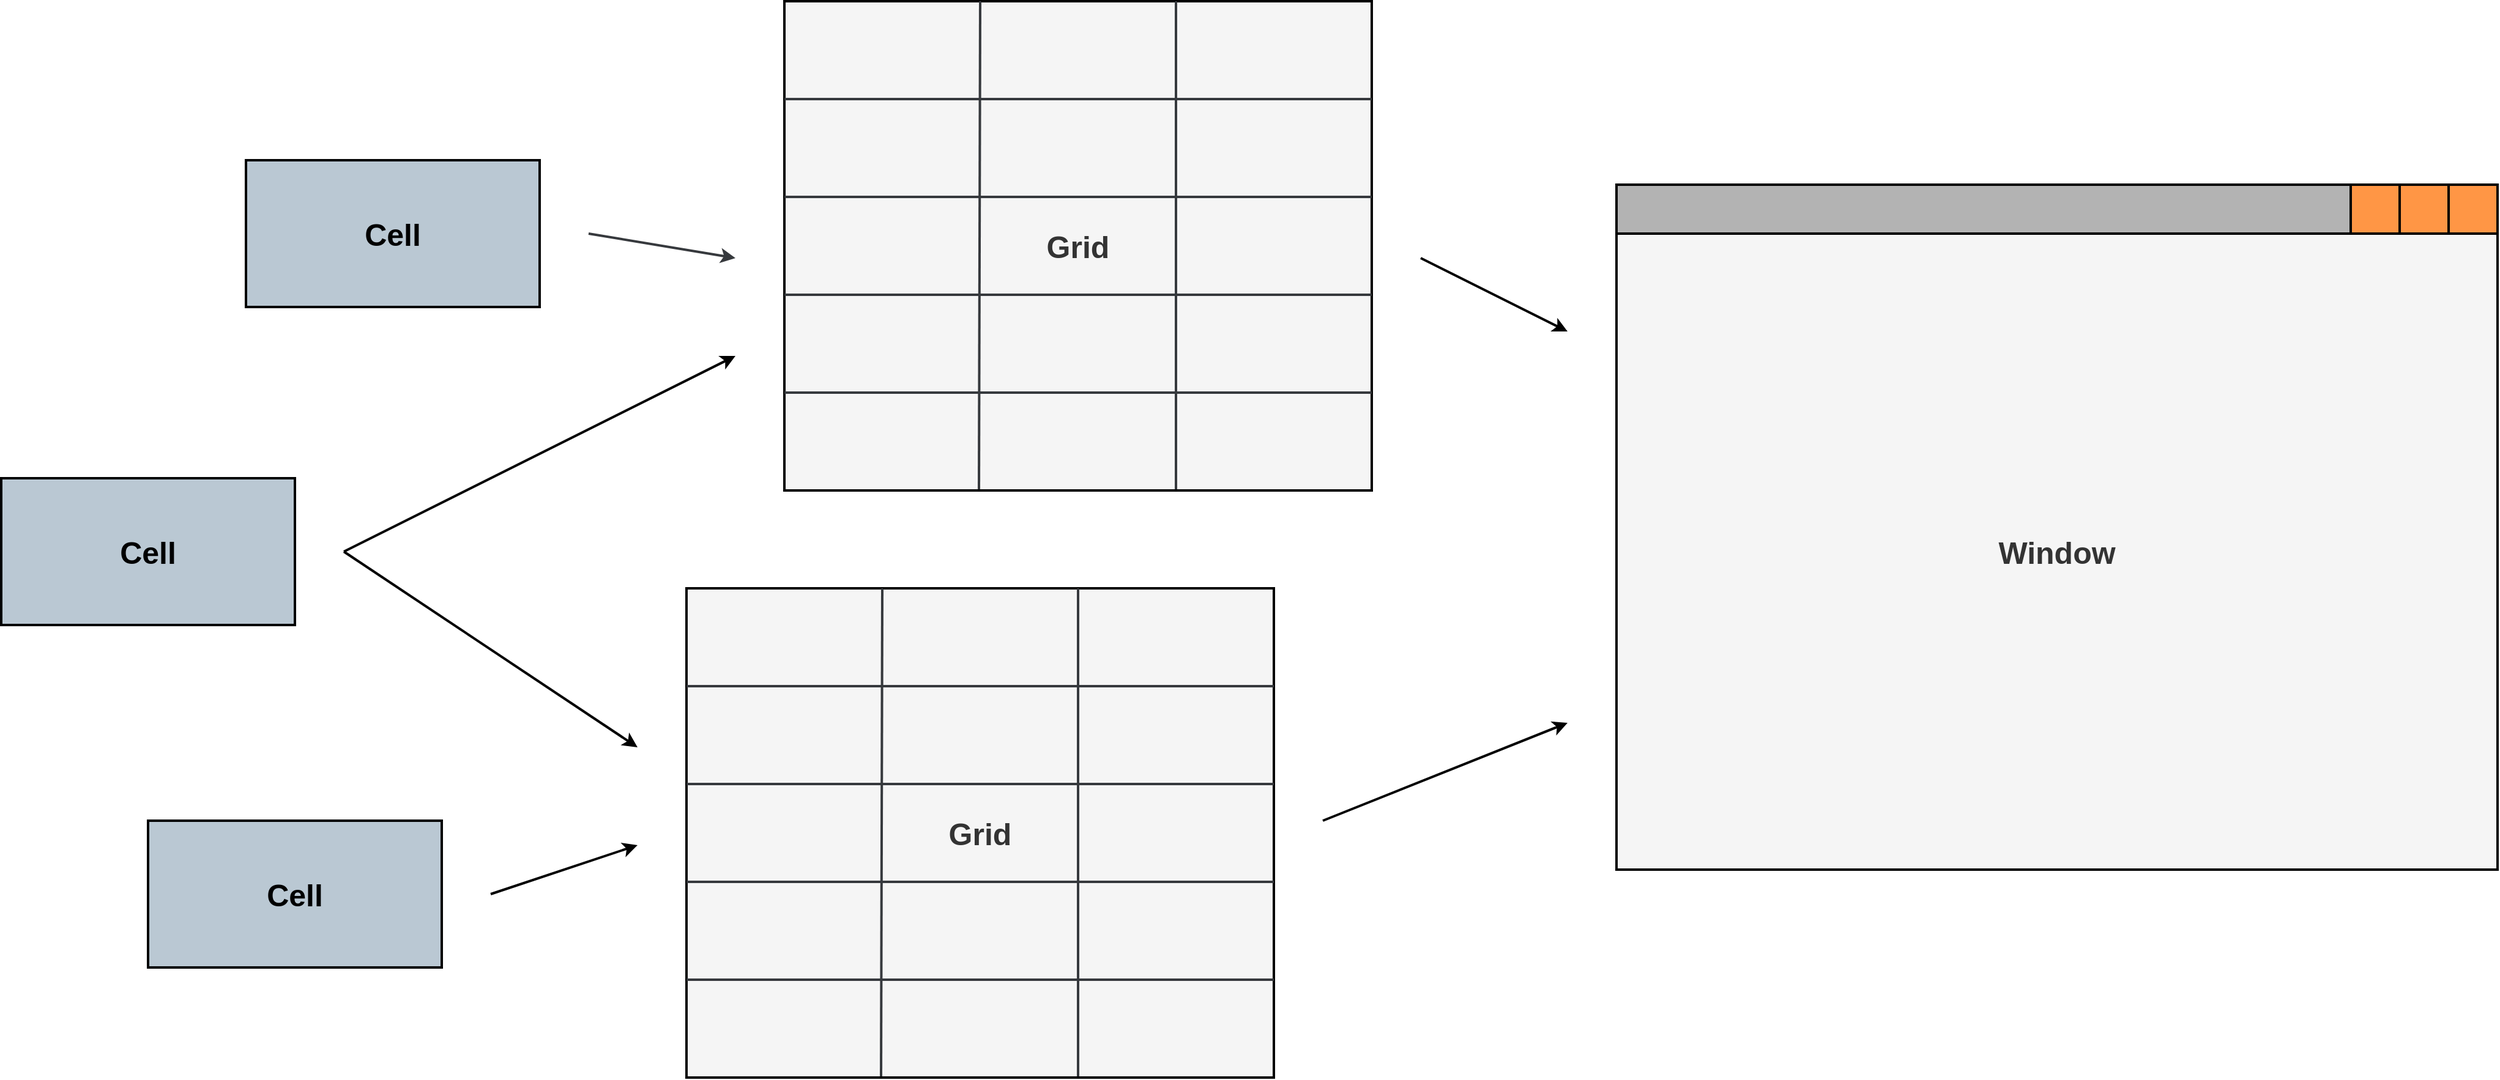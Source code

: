 <mxfile version="24.4.15" type="device">
  <diagram name="Page-1" id="H2zzztFTEyXOBHK_RFsP">
    <mxGraphModel dx="3059" dy="1483" grid="0" gridSize="10" guides="1" tooltips="1" connect="1" arrows="1" fold="1" page="0" pageScale="1" pageWidth="827" pageHeight="1169" math="0" shadow="0">
      <root>
        <mxCell id="0" />
        <mxCell id="1" parent="0" />
        <mxCell id="a0bD7WSFnXYC4KQkWtj7-2" value="Cell" style="rounded=0;whiteSpace=wrap;html=1;fontSize=25;fillColor=#bac8d3;strokeColor=#000000;strokeWidth=2;fontStyle=1" vertex="1" parent="1">
          <mxGeometry x="-80" y="860" width="240" height="120" as="geometry" />
        </mxCell>
        <mxCell id="a0bD7WSFnXYC4KQkWtj7-3" value="Grid" style="rounded=0;whiteSpace=wrap;html=1;fontSize=25;strokeWidth=2;fillColor=#f5f5f5;fontColor=#333333;strokeColor=#000000;fontStyle=1" vertex="1" parent="1">
          <mxGeometry x="440" y="190" width="480" height="400" as="geometry" />
        </mxCell>
        <mxCell id="a0bD7WSFnXYC4KQkWtj7-4" value="" style="endArrow=none;html=1;rounded=0;fontSize=25;fillColor=#f9f7ed;strokeColor=#36393d;strokeWidth=2;fontStyle=1" edge="1" parent="1">
          <mxGeometry width="50" height="50" relative="1" as="geometry">
            <mxPoint x="600" y="190" as="sourcePoint" />
            <mxPoint x="599" y="589" as="targetPoint" />
          </mxGeometry>
        </mxCell>
        <mxCell id="a0bD7WSFnXYC4KQkWtj7-5" value="" style="endArrow=none;html=1;rounded=0;fontSize=25;fillColor=#f9f7ed;strokeColor=#36393d;strokeWidth=2;fontStyle=1" edge="1" parent="1">
          <mxGeometry width="50" height="50" relative="1" as="geometry">
            <mxPoint x="760" y="190" as="sourcePoint" />
            <mxPoint x="760" y="589" as="targetPoint" />
          </mxGeometry>
        </mxCell>
        <mxCell id="a0bD7WSFnXYC4KQkWtj7-6" value="" style="endArrow=none;html=1;rounded=0;fontSize=25;fillColor=#f9f7ed;strokeColor=#36393d;strokeWidth=2;fontStyle=1" edge="1" parent="1">
          <mxGeometry width="50" height="50" relative="1" as="geometry">
            <mxPoint x="440" y="510" as="sourcePoint" />
            <mxPoint x="920" y="510" as="targetPoint" />
          </mxGeometry>
        </mxCell>
        <mxCell id="a0bD7WSFnXYC4KQkWtj7-7" value="" style="endArrow=none;html=1;rounded=0;fontSize=25;fillColor=#f9f7ed;strokeColor=#36393d;strokeWidth=2;fontStyle=1" edge="1" parent="1">
          <mxGeometry width="50" height="50" relative="1" as="geometry">
            <mxPoint x="440" y="430" as="sourcePoint" />
            <mxPoint x="920" y="430" as="targetPoint" />
          </mxGeometry>
        </mxCell>
        <mxCell id="a0bD7WSFnXYC4KQkWtj7-8" value="" style="endArrow=none;html=1;rounded=0;fontSize=25;fillColor=#f9f7ed;strokeColor=#36393d;strokeWidth=2;fontStyle=1" edge="1" parent="1">
          <mxGeometry width="50" height="50" relative="1" as="geometry">
            <mxPoint x="440" y="270" as="sourcePoint" />
            <mxPoint x="920" y="270" as="targetPoint" />
          </mxGeometry>
        </mxCell>
        <mxCell id="a0bD7WSFnXYC4KQkWtj7-15" value="" style="endArrow=none;html=1;rounded=0;fontSize=25;fillColor=#f9f7ed;strokeColor=#36393d;strokeWidth=2;fontStyle=1" edge="1" parent="1">
          <mxGeometry width="50" height="50" relative="1" as="geometry">
            <mxPoint x="440" y="350" as="sourcePoint" />
            <mxPoint x="920" y="350" as="targetPoint" />
          </mxGeometry>
        </mxCell>
        <mxCell id="a0bD7WSFnXYC4KQkWtj7-20" value="Window" style="rounded=0;whiteSpace=wrap;html=1;fontSize=25;fillColor=#f5f5f5;fontColor=#333333;strokeColor=#000000;strokeWidth=2;fontStyle=1" vertex="1" parent="1">
          <mxGeometry x="1120" y="380" width="720" height="520" as="geometry" />
        </mxCell>
        <mxCell id="a0bD7WSFnXYC4KQkWtj7-26" value="" style="rounded=0;whiteSpace=wrap;html=1;fontSize=25;fillColor=#B3B3B3;strokeColor=#000000;fontColor=#000000;strokeWidth=2;fontStyle=1" vertex="1" parent="1">
          <mxGeometry x="1120" y="340" width="600" height="40" as="geometry" />
        </mxCell>
        <mxCell id="a0bD7WSFnXYC4KQkWtj7-27" value="" style="rounded=0;whiteSpace=wrap;html=1;fontSize=25;fillColor=#FF9645;strokeColor=#000000;fontColor=#ffffff;strokeWidth=2;fontStyle=1" vertex="1" parent="1">
          <mxGeometry x="1720" y="340" width="40" height="40" as="geometry" />
        </mxCell>
        <mxCell id="a0bD7WSFnXYC4KQkWtj7-28" value="" style="rounded=0;whiteSpace=wrap;html=1;fontSize=25;fillColor=#FF9645;strokeColor=#000000;fontColor=#ffffff;strokeWidth=2;fontStyle=1" vertex="1" parent="1">
          <mxGeometry x="1800" y="340" width="40" height="40" as="geometry" />
        </mxCell>
        <mxCell id="a0bD7WSFnXYC4KQkWtj7-29" value="" style="rounded=0;whiteSpace=wrap;html=1;fontSize=25;fillColor=#FF9645;strokeColor=#000000;fontColor=#ffffff;strokeWidth=2;fontStyle=1" vertex="1" parent="1">
          <mxGeometry x="1760" y="340" width="40" height="40" as="geometry" />
        </mxCell>
        <mxCell id="a0bD7WSFnXYC4KQkWtj7-38" value="Cell" style="rounded=0;whiteSpace=wrap;html=1;fontSize=25;fillColor=#bac8d3;strokeColor=#000000;strokeWidth=2;fontStyle=1" vertex="1" parent="1">
          <mxGeometry x="-200" y="580" width="240" height="120" as="geometry" />
        </mxCell>
        <mxCell id="a0bD7WSFnXYC4KQkWtj7-39" value="Cell" style="rounded=0;whiteSpace=wrap;html=1;fontSize=25;fillColor=#bac8d3;strokeColor=#000000;strokeWidth=2;fontStyle=1" vertex="1" parent="1">
          <mxGeometry y="320" width="240" height="120" as="geometry" />
        </mxCell>
        <mxCell id="a0bD7WSFnXYC4KQkWtj7-40" value="" style="endArrow=classic;html=1;rounded=0;fontSize=25;strokeWidth=2;fontStyle=1" edge="1" parent="1">
          <mxGeometry width="50" height="50" relative="1" as="geometry">
            <mxPoint x="80" y="640" as="sourcePoint" />
            <mxPoint x="400" y="480" as="targetPoint" />
          </mxGeometry>
        </mxCell>
        <mxCell id="a0bD7WSFnXYC4KQkWtj7-41" value="" style="endArrow=classic;html=1;rounded=0;fontSize=25;strokeWidth=2;fontStyle=1" edge="1" parent="1">
          <mxGeometry width="50" height="50" relative="1" as="geometry">
            <mxPoint x="80" y="640" as="sourcePoint" />
            <mxPoint x="320" y="800" as="targetPoint" />
          </mxGeometry>
        </mxCell>
        <mxCell id="a0bD7WSFnXYC4KQkWtj7-42" value="" style="endArrow=classic;html=1;rounded=0;fontSize=25;strokeWidth=2;fontStyle=1" edge="1" parent="1">
          <mxGeometry width="50" height="50" relative="1" as="geometry">
            <mxPoint x="200" y="920" as="sourcePoint" />
            <mxPoint x="320" y="880" as="targetPoint" />
          </mxGeometry>
        </mxCell>
        <mxCell id="a0bD7WSFnXYC4KQkWtj7-43" value="" style="endArrow=classic;html=1;rounded=0;fontSize=25;fillColor=#f9f7ed;strokeColor=#36393d;strokeWidth=2;fontStyle=1" edge="1" parent="1">
          <mxGeometry width="50" height="50" relative="1" as="geometry">
            <mxPoint x="280" y="380" as="sourcePoint" />
            <mxPoint x="400" y="400" as="targetPoint" />
          </mxGeometry>
        </mxCell>
        <mxCell id="a0bD7WSFnXYC4KQkWtj7-44" value="&lt;div&gt;&lt;br&gt;&lt;/div&gt;&lt;div&gt;&lt;br&gt;&lt;/div&gt;&lt;div&gt;&lt;br&gt;&lt;/div&gt;&lt;div&gt;&lt;br&gt;&lt;/div&gt;" style="endArrow=classic;html=1;rounded=0;fontSize=25;strokeWidth=2;fontStyle=1" edge="1" parent="1">
          <mxGeometry width="50" height="50" relative="1" as="geometry">
            <mxPoint x="960" y="400" as="sourcePoint" />
            <mxPoint x="1080" y="460" as="targetPoint" />
          </mxGeometry>
        </mxCell>
        <mxCell id="a0bD7WSFnXYC4KQkWtj7-45" value="&lt;div&gt;&lt;br&gt;&lt;/div&gt;&lt;div&gt;&lt;br&gt;&lt;/div&gt;&lt;div&gt;&lt;br&gt;&lt;/div&gt;&lt;div&gt;&lt;br&gt;&lt;/div&gt;&lt;div&gt;&lt;br&gt;&lt;/div&gt;&lt;div&gt;&lt;br&gt;&lt;/div&gt;&lt;div&gt;&lt;br&gt;&lt;/div&gt;&lt;div&gt;&lt;br&gt;&lt;/div&gt;&lt;div&gt;&lt;br&gt;&lt;/div&gt;&lt;div&gt;&lt;br&gt;&lt;/div&gt;&lt;div&gt;&lt;br&gt;&lt;/div&gt;&lt;div&gt;&lt;br&gt;&lt;/div&gt;&lt;div&gt;&lt;br&gt;&lt;/div&gt;" style="endArrow=classic;html=1;rounded=0;fontSize=25;strokeWidth=2;fontStyle=1" edge="1" parent="1">
          <mxGeometry width="50" height="50" relative="1" as="geometry">
            <mxPoint x="880" y="860" as="sourcePoint" />
            <mxPoint x="1080" y="780" as="targetPoint" />
          </mxGeometry>
        </mxCell>
        <mxCell id="a0bD7WSFnXYC4KQkWtj7-46" value="Grid" style="rounded=0;whiteSpace=wrap;html=1;fontSize=25;strokeWidth=2;fillColor=#f5f5f5;fontColor=#333333;strokeColor=#000000;fontStyle=1" vertex="1" parent="1">
          <mxGeometry x="360" y="670" width="480" height="400" as="geometry" />
        </mxCell>
        <mxCell id="a0bD7WSFnXYC4KQkWtj7-47" value="" style="endArrow=none;html=1;rounded=0;fontSize=25;fillColor=#f9f7ed;strokeColor=#36393d;strokeWidth=2;fontStyle=1" edge="1" parent="1">
          <mxGeometry width="50" height="50" relative="1" as="geometry">
            <mxPoint x="520" y="670" as="sourcePoint" />
            <mxPoint x="519" y="1069" as="targetPoint" />
          </mxGeometry>
        </mxCell>
        <mxCell id="a0bD7WSFnXYC4KQkWtj7-48" value="" style="endArrow=none;html=1;rounded=0;fontSize=25;fillColor=#f9f7ed;strokeColor=#36393d;strokeWidth=2;fontStyle=1" edge="1" parent="1">
          <mxGeometry width="50" height="50" relative="1" as="geometry">
            <mxPoint x="680" y="670" as="sourcePoint" />
            <mxPoint x="680" y="1069" as="targetPoint" />
          </mxGeometry>
        </mxCell>
        <mxCell id="a0bD7WSFnXYC4KQkWtj7-49" value="" style="endArrow=none;html=1;rounded=0;fontSize=25;fillColor=#f9f7ed;strokeColor=#36393d;strokeWidth=2;fontStyle=1" edge="1" parent="1">
          <mxGeometry width="50" height="50" relative="1" as="geometry">
            <mxPoint x="360" y="990" as="sourcePoint" />
            <mxPoint x="840" y="990" as="targetPoint" />
          </mxGeometry>
        </mxCell>
        <mxCell id="a0bD7WSFnXYC4KQkWtj7-50" value="" style="endArrow=none;html=1;rounded=0;fontSize=25;fillColor=#f9f7ed;strokeColor=#36393d;strokeWidth=2;fontStyle=1" edge="1" parent="1">
          <mxGeometry width="50" height="50" relative="1" as="geometry">
            <mxPoint x="360" y="910" as="sourcePoint" />
            <mxPoint x="840" y="910" as="targetPoint" />
          </mxGeometry>
        </mxCell>
        <mxCell id="a0bD7WSFnXYC4KQkWtj7-51" value="" style="endArrow=none;html=1;rounded=0;fontSize=25;fillColor=#f9f7ed;strokeColor=#36393d;strokeWidth=2;fontStyle=1" edge="1" parent="1">
          <mxGeometry width="50" height="50" relative="1" as="geometry">
            <mxPoint x="360" y="750" as="sourcePoint" />
            <mxPoint x="840" y="750" as="targetPoint" />
          </mxGeometry>
        </mxCell>
        <mxCell id="a0bD7WSFnXYC4KQkWtj7-52" value="" style="endArrow=none;html=1;rounded=0;fontSize=25;fillColor=#f9f7ed;strokeColor=#36393d;strokeWidth=2;fontStyle=1" edge="1" parent="1">
          <mxGeometry width="50" height="50" relative="1" as="geometry">
            <mxPoint x="360" y="830" as="sourcePoint" />
            <mxPoint x="840" y="830" as="targetPoint" />
          </mxGeometry>
        </mxCell>
      </root>
    </mxGraphModel>
  </diagram>
</mxfile>
